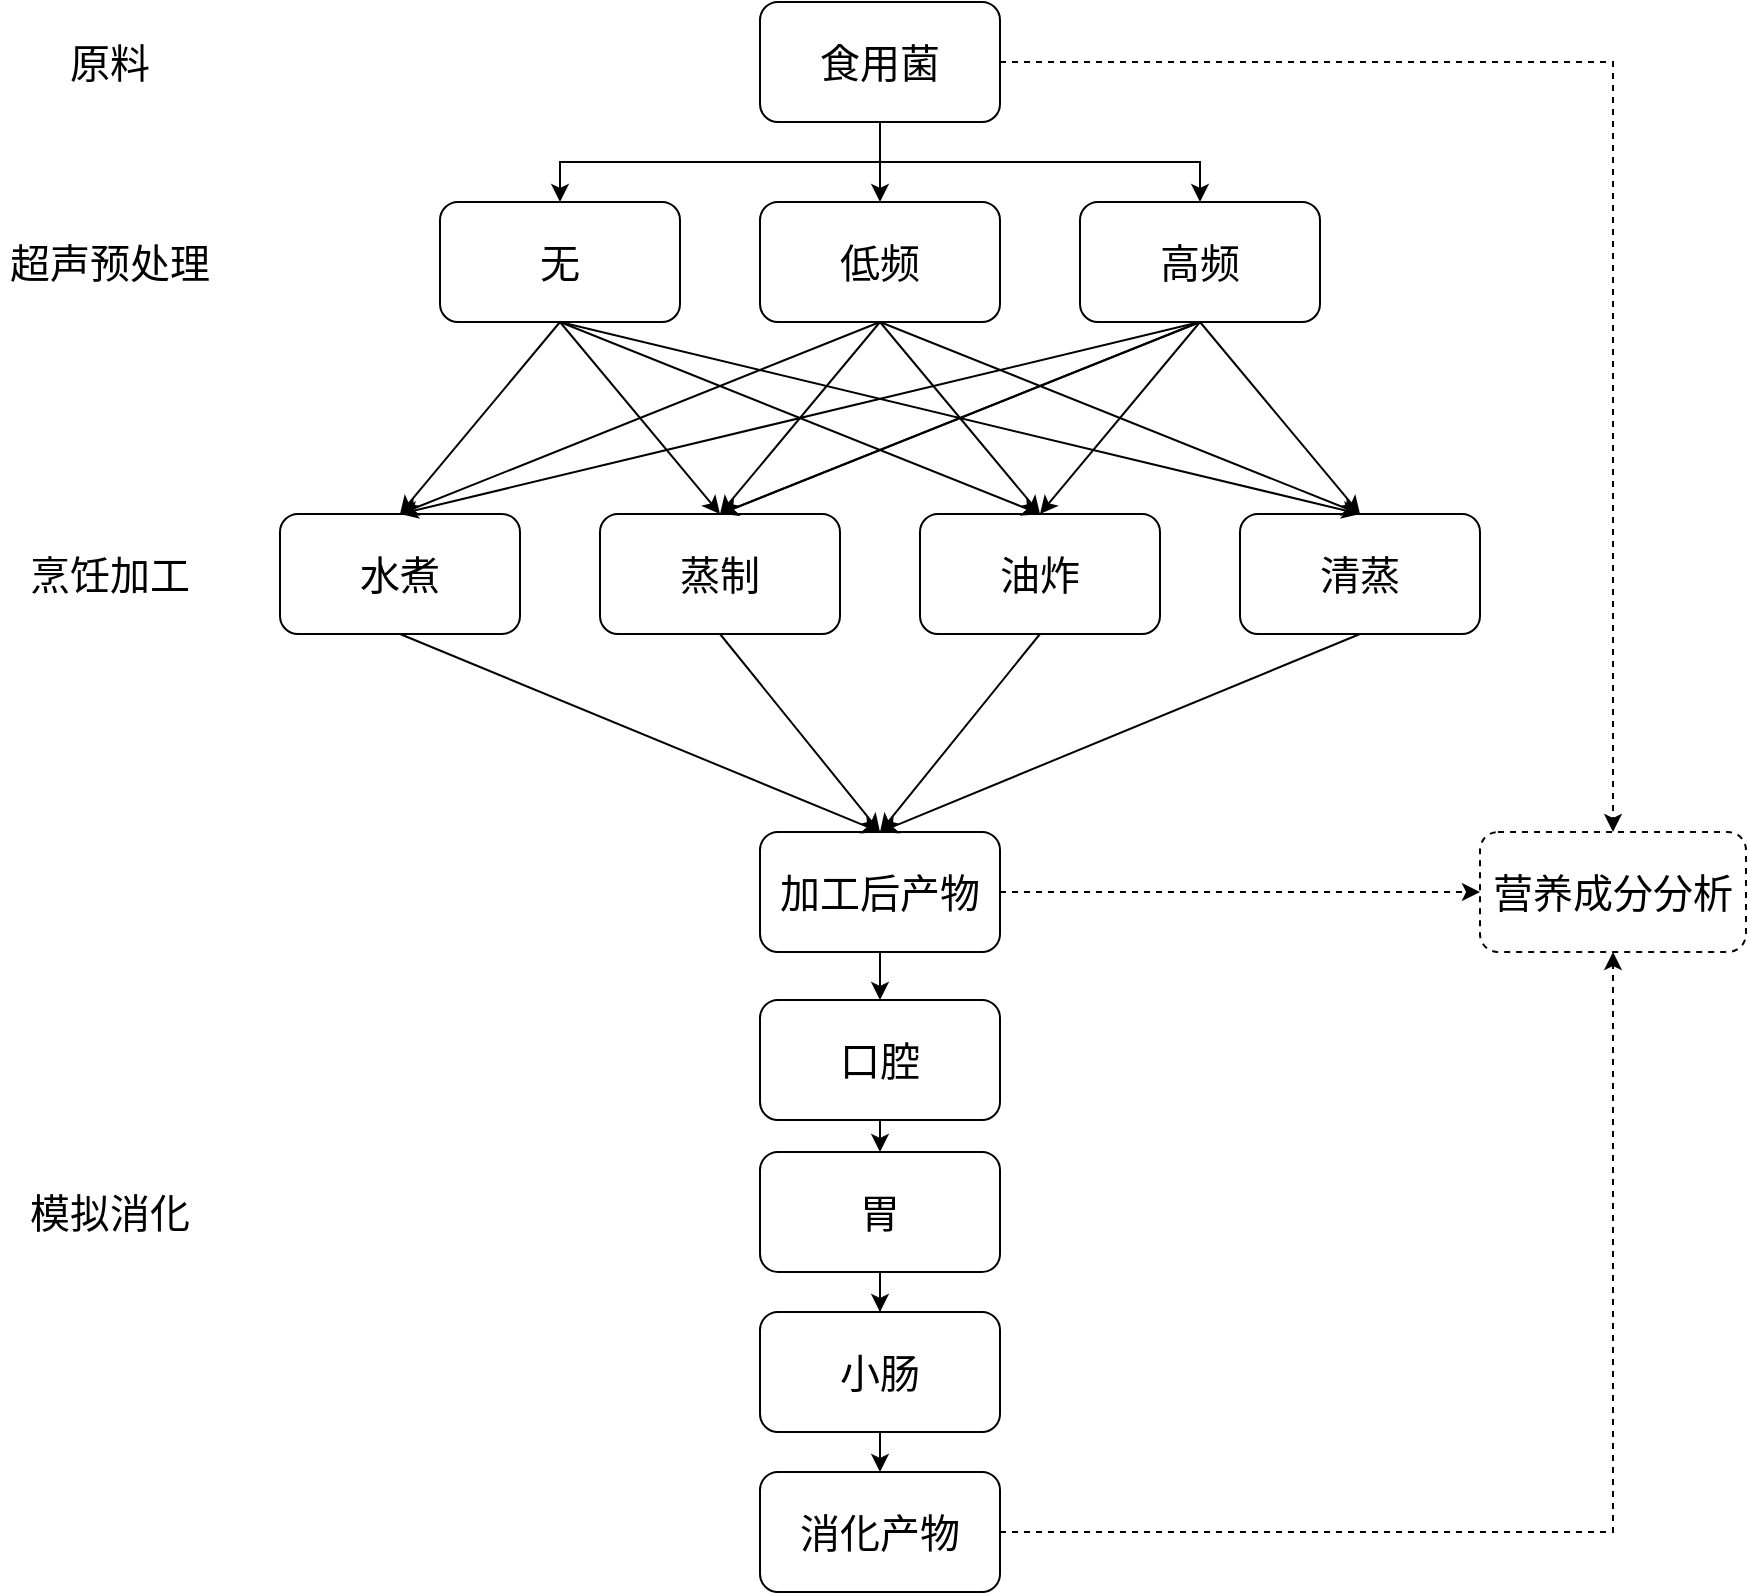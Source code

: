 <mxGraphModel dx="1406" dy="878" grid="1" gridSize="10" guides="1" tooltips="1" connect="1" arrows="1" fold="1" page="1" pageScale="1" pageWidth="827" pageHeight="1169" background="#ffffff"><root><mxCell id="0"/><mxCell id="1" parent="0"/><mxCell id="2" value="无" style="rounded=1;whiteSpace=wrap;html=1;fontSize=20;fontFamily=仿宋;" parent="1" vertex="1"><mxGeometry x="607" y="254" width="120" height="60" as="geometry"/></mxCell><mxCell id="3" value="低频" style="rounded=1;whiteSpace=wrap;html=1;fontSize=20;fontFamily=仿宋;" parent="1" vertex="1"><mxGeometry x="767" y="254" width="120" height="60" as="geometry"/></mxCell><mxCell id="4" value="高频" style="rounded=1;whiteSpace=wrap;html=1;fontSize=20;fontFamily=仿宋;" parent="1" vertex="1"><mxGeometry x="927" y="254" width="120" height="60" as="geometry"/></mxCell><mxCell id="7" value="水煮" style="rounded=1;whiteSpace=wrap;html=1;fontSize=20;fontFamily=仿宋;" parent="1" vertex="1"><mxGeometry x="527" y="410" width="120" height="60" as="geometry"/></mxCell><mxCell id="8" value="超声预处理" style="text;html=1;strokeColor=none;fillColor=none;align=center;verticalAlign=middle;whiteSpace=wrap;rounded=0;fontSize=20;fontFamily=仿宋;" parent="1" vertex="1"><mxGeometry x="387" y="274" width="110" height="20" as="geometry"/></mxCell><mxCell id="9" value="烹饪加工" style="text;html=1;strokeColor=none;fillColor=none;align=center;verticalAlign=middle;whiteSpace=wrap;rounded=0;fontSize=20;fontFamily=仿宋;" parent="1" vertex="1"><mxGeometry x="387" y="430" width="110" height="20" as="geometry"/></mxCell><mxCell id="10" value="蒸制" style="rounded=1;whiteSpace=wrap;html=1;fontSize=20;fontFamily=仿宋;" parent="1" vertex="1"><mxGeometry x="687" y="410" width="120" height="60" as="geometry"/></mxCell><mxCell id="11" value="油炸" style="rounded=1;whiteSpace=wrap;html=1;fontSize=20;fontFamily=仿宋;" parent="1" vertex="1"><mxGeometry x="847" y="410" width="120" height="60" as="geometry"/></mxCell><mxCell id="12" value="清蒸" style="rounded=1;whiteSpace=wrap;html=1;fontSize=20;fontFamily=仿宋;" parent="1" vertex="1"><mxGeometry x="1007" y="410" width="120" height="60" as="geometry"/></mxCell><mxCell id="13" style="edgeStyle=orthogonalEdgeStyle;rounded=0;html=1;exitX=0.75;exitY=0;entryX=0.75;entryY=0;jettySize=auto;orthogonalLoop=1;fontFamily=仿宋;" parent="1" source="9" target="9" edge="1"><mxGeometry relative="1" as="geometry"/></mxCell><mxCell id="17" value="" style="endArrow=classic;html=1;entryX=0.5;entryY=0;fontFamily=仿宋;" parent="1" target="7" edge="1"><mxGeometry width="50" height="50" relative="1" as="geometry"><mxPoint x="667" y="314" as="sourcePoint"/><mxPoint x="427" y="534" as="targetPoint"/></mxGeometry></mxCell><mxCell id="18" value="" style="endArrow=classic;html=1;exitX=0.5;exitY=1;entryX=0.5;entryY=0;fontFamily=仿宋;" parent="1" source="2" target="10" edge="1"><mxGeometry width="50" height="50" relative="1" as="geometry"><mxPoint x="666.765" y="314.294" as="sourcePoint"/><mxPoint x="577.353" y="454.294" as="targetPoint"/></mxGeometry></mxCell><mxCell id="21" value="" style="endArrow=classic;html=1;exitX=0.5;exitY=1;entryX=0.5;entryY=0;fontFamily=仿宋;" parent="1" source="2" target="11" edge="1"><mxGeometry width="50" height="50" relative="1" as="geometry"><mxPoint x="666.765" y="314.294" as="sourcePoint"/><mxPoint x="737.353" y="454.294" as="targetPoint"/></mxGeometry></mxCell><mxCell id="22" value="" style="endArrow=classic;html=1;exitX=0.5;exitY=1;entryX=0.5;entryY=0;fontFamily=仿宋;" parent="1" source="2" target="12" edge="1"><mxGeometry width="50" height="50" relative="1" as="geometry"><mxPoint x="666.765" y="314.294" as="sourcePoint"/><mxPoint x="897.353" y="454.294" as="targetPoint"/></mxGeometry></mxCell><mxCell id="23" value="" style="endArrow=classic;html=1;exitX=0.5;exitY=1;entryX=0.5;entryY=0;fontFamily=仿宋;" parent="1" source="3" target="12" edge="1"><mxGeometry width="50" height="50" relative="1" as="geometry"><mxPoint x="666.765" y="314.294" as="sourcePoint"/><mxPoint x="1057.353" y="454.294" as="targetPoint"/></mxGeometry></mxCell><mxCell id="24" value="" style="endArrow=classic;html=1;exitX=0.5;exitY=1;entryX=0.5;entryY=0;fontFamily=仿宋;" parent="1" source="4" target="12" edge="1"><mxGeometry width="50" height="50" relative="1" as="geometry"><mxPoint x="826.765" y="314.294" as="sourcePoint"/><mxPoint x="1057.353" y="454.294" as="targetPoint"/></mxGeometry></mxCell><mxCell id="25" value="" style="endArrow=classic;html=1;exitX=0.5;exitY=1;entryX=0.5;entryY=0;fontFamily=仿宋;" parent="1" source="3" target="11" edge="1"><mxGeometry width="50" height="50" relative="1" as="geometry"><mxPoint x="666.765" y="314.294" as="sourcePoint"/><mxPoint x="897.353" y="454.294" as="targetPoint"/></mxGeometry></mxCell><mxCell id="26" value="" style="endArrow=classic;html=1;exitX=0.5;exitY=1;entryX=0.5;entryY=0;fontFamily=仿宋;" parent="1" source="4" target="11" edge="1"><mxGeometry width="50" height="50" relative="1" as="geometry"><mxPoint x="826.765" y="314.294" as="sourcePoint"/><mxPoint x="897.353" y="454.294" as="targetPoint"/></mxGeometry></mxCell><mxCell id="27" value="" style="endArrow=classic;html=1;entryX=0.5;entryY=0;fontFamily=仿宋;" parent="1" target="10" edge="1"><mxGeometry width="50" height="50" relative="1" as="geometry"><mxPoint x="827" y="314" as="sourcePoint"/><mxPoint x="737.353" y="454.294" as="targetPoint"/></mxGeometry></mxCell><mxCell id="28" value="" style="endArrow=classic;html=1;entryX=0.5;entryY=0;fontFamily=仿宋;" parent="1" target="10" edge="1"><mxGeometry width="50" height="50" relative="1" as="geometry"><mxPoint x="987" y="314" as="sourcePoint"/><mxPoint x="737.353" y="454.294" as="targetPoint"/></mxGeometry></mxCell><mxCell id="29" value="" style="endArrow=classic;html=1;entryX=0.5;entryY=0;fontFamily=仿宋;" parent="1" target="10" edge="1"><mxGeometry width="50" height="50" relative="1" as="geometry"><mxPoint x="987" y="314" as="sourcePoint"/><mxPoint x="737.353" y="454.294" as="targetPoint"/></mxGeometry></mxCell><mxCell id="30" value="" style="endArrow=classic;html=1;entryX=0.5;entryY=0;fontFamily=仿宋;" parent="1" target="7" edge="1"><mxGeometry width="50" height="50" relative="1" as="geometry"><mxPoint x="827" y="314" as="sourcePoint"/><mxPoint x="577.353" y="454.294" as="targetPoint"/></mxGeometry></mxCell><mxCell id="31" value="" style="endArrow=classic;html=1;entryX=0.5;entryY=0;exitX=0.5;exitY=1;fontFamily=仿宋;" parent="1" source="4" target="7" edge="1"><mxGeometry width="50" height="50" relative="1" as="geometry"><mxPoint x="827" y="314" as="sourcePoint"/><mxPoint x="577.353" y="454.294" as="targetPoint"/></mxGeometry></mxCell><mxCell id="62" value="模拟消化" style="text;html=1;strokeColor=none;fillColor=none;align=center;verticalAlign=middle;whiteSpace=wrap;rounded=0;fontSize=20;fontFamily=仿宋;" parent="1" vertex="1"><mxGeometry x="387" y="749" width="110" height="20" as="geometry"/></mxCell><mxCell id="86" style="edgeStyle=orthogonalEdgeStyle;rounded=0;html=1;exitX=0.5;exitY=1;entryX=0.5;entryY=0;jettySize=auto;orthogonalLoop=1;fontFamily=仿宋;" parent="1" source="63" target="65" edge="1"><mxGeometry relative="1" as="geometry"/></mxCell><mxCell id="63" value="口腔" style="rounded=1;whiteSpace=wrap;html=1;fontSize=20;fontFamily=仿宋;" parent="1" vertex="1"><mxGeometry x="767" y="653" width="120" height="60" as="geometry"/></mxCell><mxCell id="66" style="edgeStyle=orthogonalEdgeStyle;rounded=0;html=1;entryX=0.5;entryY=0;jettySize=auto;orthogonalLoop=1;fontFamily=仿宋;" parent="1" source="64" target="63" edge="1"><mxGeometry relative="1" as="geometry"/></mxCell><mxCell id="112" style="edgeStyle=orthogonalEdgeStyle;rounded=0;html=1;entryX=0;entryY=0.5;jettySize=auto;orthogonalLoop=1;dashed=1;fontFamily=仿宋;" parent="1" source="64" target="111" edge="1"><mxGeometry relative="1" as="geometry"/></mxCell><mxCell id="64" value="加工后产物" style="rounded=1;whiteSpace=wrap;html=1;fontSize=20;fontFamily=仿宋;" parent="1" vertex="1"><mxGeometry x="767" y="569" width="120" height="60" as="geometry"/></mxCell><mxCell id="89" style="edgeStyle=orthogonalEdgeStyle;rounded=0;html=1;jettySize=auto;orthogonalLoop=1;fontFamily=仿宋;" parent="1" source="65" target="87" edge="1"><mxGeometry relative="1" as="geometry"/></mxCell><mxCell id="65" value="胃" style="rounded=1;whiteSpace=wrap;html=1;fontSize=20;fontFamily=仿宋;" parent="1" vertex="1"><mxGeometry x="767" y="729" width="120" height="60" as="geometry"/></mxCell><mxCell id="68" value="原料" style="text;html=1;strokeColor=none;fillColor=none;align=center;verticalAlign=middle;whiteSpace=wrap;rounded=0;fontSize=20;fontFamily=仿宋;" parent="1" vertex="1"><mxGeometry x="387" y="174" width="110" height="20" as="geometry"/></mxCell><mxCell id="70" style="edgeStyle=orthogonalEdgeStyle;rounded=0;html=1;entryX=0.5;entryY=0;jettySize=auto;orthogonalLoop=1;fontFamily=仿宋;" parent="1" source="69" target="2" edge="1"><mxGeometry relative="1" as="geometry"><Array as="points"><mxPoint x="827" y="234"/><mxPoint x="667" y="234"/></Array></mxGeometry></mxCell><mxCell id="71" style="edgeStyle=orthogonalEdgeStyle;rounded=0;html=1;entryX=0.5;entryY=0;jettySize=auto;orthogonalLoop=1;fontFamily=仿宋;" parent="1" source="69" target="4" edge="1"><mxGeometry relative="1" as="geometry"><Array as="points"><mxPoint x="827" y="234"/><mxPoint x="987" y="234"/></Array></mxGeometry></mxCell><mxCell id="73" style="edgeStyle=orthogonalEdgeStyle;rounded=0;html=1;entryX=0.5;entryY=0;jettySize=auto;orthogonalLoop=1;fontFamily=仿宋;" parent="1" source="69" target="3" edge="1"><mxGeometry relative="1" as="geometry"/></mxCell><mxCell id="113" style="edgeStyle=orthogonalEdgeStyle;rounded=0;html=1;entryX=0.5;entryY=0;jettySize=auto;orthogonalLoop=1;dashed=1;fontFamily=仿宋;" parent="1" source="69" target="111" edge="1"><mxGeometry relative="1" as="geometry"/></mxCell><mxCell id="69" value="食用菌" style="rounded=1;whiteSpace=wrap;html=1;fontSize=20;fontFamily=仿宋;" parent="1" vertex="1"><mxGeometry x="767" y="154" width="120" height="60" as="geometry"/></mxCell><mxCell id="75" value="" style="endArrow=classic;html=1;exitX=0.5;exitY=1;entryX=0.5;entryY=0;fontFamily=仿宋;" parent="1" source="7" target="64" edge="1"><mxGeometry width="50" height="50" relative="1" as="geometry"><mxPoint x="387" y="934" as="sourcePoint"/><mxPoint x="437" y="884" as="targetPoint"/></mxGeometry></mxCell><mxCell id="77" value="" style="endArrow=classic;html=1;exitX=0.5;exitY=1;entryX=0.5;entryY=0;fontFamily=仿宋;" parent="1" source="10" target="64" edge="1"><mxGeometry width="50" height="50" relative="1" as="geometry"><mxPoint x="587" y="514" as="sourcePoint"/><mxPoint x="827" y="604" as="targetPoint"/></mxGeometry></mxCell><mxCell id="78" value="" style="endArrow=classic;html=1;exitX=0.5;exitY=1;entryX=0.5;entryY=0;fontFamily=仿宋;" parent="1" source="11" target="64" edge="1"><mxGeometry width="50" height="50" relative="1" as="geometry"><mxPoint x="747" y="514" as="sourcePoint"/><mxPoint x="827" y="604" as="targetPoint"/></mxGeometry></mxCell><mxCell id="79" value="" style="endArrow=classic;html=1;exitX=0.5;exitY=1;entryX=0.5;entryY=0;fontFamily=仿宋;" parent="1" source="12" target="64" edge="1"><mxGeometry width="50" height="50" relative="1" as="geometry"><mxPoint x="907" y="514" as="sourcePoint"/><mxPoint x="827" y="604" as="targetPoint"/></mxGeometry></mxCell><mxCell id="87" value="小肠" style="rounded=1;whiteSpace=wrap;html=1;fontSize=20;fontFamily=仿宋;" parent="1" vertex="1"><mxGeometry x="767" y="809" width="120" height="60" as="geometry"/></mxCell><mxCell id="88" style="edgeStyle=orthogonalEdgeStyle;rounded=0;html=1;exitX=0.5;exitY=0;entryX=0.5;entryY=0;jettySize=auto;orthogonalLoop=1;fontFamily=仿宋;" parent="1" source="87" target="87" edge="1"><mxGeometry relative="1" as="geometry"/></mxCell><mxCell id="94" value="" style="endArrow=classic;html=1;exitX=0.5;exitY=1;entryX=0.5;entryY=0;fontFamily=仿宋;" parent="1" source="87" target="96" edge="1"><mxGeometry width="50" height="50" relative="1" as="geometry"><mxPoint x="1137.429" y="848.857" as="sourcePoint"/><mxPoint x="827" y="889.5" as="targetPoint"/></mxGeometry></mxCell><mxCell id="95" style="edgeStyle=orthogonalEdgeStyle;rounded=0;html=1;exitX=0.75;exitY=0;entryX=0.75;entryY=0;jettySize=auto;orthogonalLoop=1;fontFamily=仿宋;" parent="1" source="62" target="62" edge="1"><mxGeometry relative="1" as="geometry"/></mxCell><mxCell id="114" style="edgeStyle=orthogonalEdgeStyle;rounded=0;html=1;entryX=0.5;entryY=1;jettySize=auto;orthogonalLoop=1;dashed=1;fontFamily=仿宋;" parent="1" source="96" target="111" edge="1"><mxGeometry relative="1" as="geometry"/></mxCell><mxCell id="96" value="消化产物" style="rounded=1;whiteSpace=wrap;html=1;fontSize=20;fontFamily=仿宋;" parent="1" vertex="1"><mxGeometry x="767" y="889" width="120" height="60" as="geometry"/></mxCell><mxCell id="111" value="营养成分分析" style="rounded=1;whiteSpace=wrap;html=1;fontSize=20;dashed=1;fontFamily=仿宋;" parent="1" vertex="1"><mxGeometry x="1127" y="569" width="133" height="60" as="geometry"/></mxCell></root></mxGraphModel>